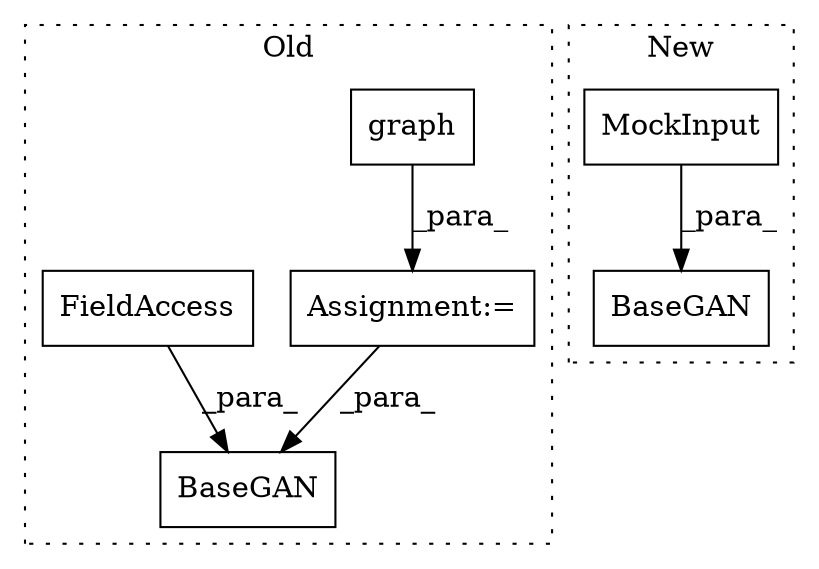 digraph G {
subgraph cluster0 {
1 [label="graph" a="32" s="2683" l="7" shape="box"];
3 [label="BaseGAN" a="32" s="2702,2726" l="8,1" shape="box"];
4 [label="FieldAccess" a="22" s="2712" l="14" shape="box"];
5 [label="Assignment:=" a="7" s="2682" l="1" shape="box"];
label = "Old";
style="dotted";
}
subgraph cluster1 {
2 [label="BaseGAN" a="32" s="2272,2291" l="8,1" shape="box"];
6 [label="MockInput" a="32" s="2280" l="11" shape="box"];
label = "New";
style="dotted";
}
1 -> 5 [label="_para_"];
4 -> 3 [label="_para_"];
5 -> 3 [label="_para_"];
6 -> 2 [label="_para_"];
}